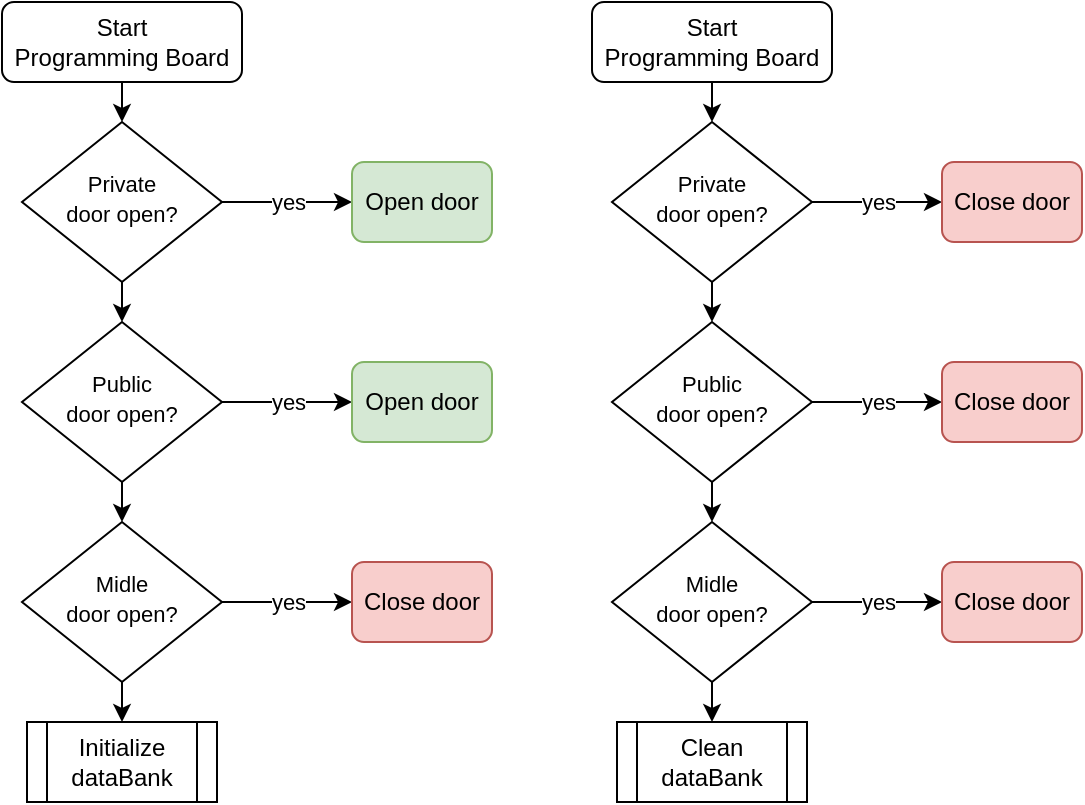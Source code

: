 <mxfile version="13.7.3" type="github" pages="5">
  <diagram id="C5RBs43oDa-KdzZeNtuy" name="Start / Stop">
    <mxGraphModel dx="1038" dy="548" grid="1" gridSize="10" guides="1" tooltips="1" connect="1" arrows="1" fold="1" page="1" pageScale="1" pageWidth="827" pageHeight="1169" math="0" shadow="0">
      <root>
        <mxCell id="WIyWlLk6GJQsqaUBKTNV-0" />
        <mxCell id="WIyWlLk6GJQsqaUBKTNV-1" parent="WIyWlLk6GJQsqaUBKTNV-0" />
        <mxCell id="jEPwtFdnwT9SRcF0j8tt-13" style="edgeStyle=orthogonalEdgeStyle;rounded=0;orthogonalLoop=1;jettySize=auto;html=1;exitX=0.5;exitY=1;exitDx=0;exitDy=0;entryX=0.5;entryY=0;entryDx=0;entryDy=0;" edge="1" parent="WIyWlLk6GJQsqaUBKTNV-1" source="jEPwtFdnwT9SRcF0j8tt-1" target="jEPwtFdnwT9SRcF0j8tt-2">
          <mxGeometry relative="1" as="geometry" />
        </mxCell>
        <mxCell id="jEPwtFdnwT9SRcF0j8tt-1" value="Start&lt;br&gt;Programming Board" style="rounded=1;whiteSpace=wrap;html=1;fontSize=12;glass=0;strokeWidth=1;shadow=0;" vertex="1" parent="WIyWlLk6GJQsqaUBKTNV-1">
          <mxGeometry x="65" y="30" width="120" height="40" as="geometry" />
        </mxCell>
        <mxCell id="jEPwtFdnwT9SRcF0j8tt-10" value="yes" style="edgeStyle=orthogonalEdgeStyle;rounded=0;orthogonalLoop=1;jettySize=auto;html=1;exitX=1;exitY=0.5;exitDx=0;exitDy=0;entryX=0;entryY=0.5;entryDx=0;entryDy=0;" edge="1" parent="WIyWlLk6GJQsqaUBKTNV-1" source="jEPwtFdnwT9SRcF0j8tt-2" target="jEPwtFdnwT9SRcF0j8tt-6">
          <mxGeometry relative="1" as="geometry" />
        </mxCell>
        <mxCell id="jEPwtFdnwT9SRcF0j8tt-14" style="edgeStyle=orthogonalEdgeStyle;rounded=0;orthogonalLoop=1;jettySize=auto;html=1;exitX=0.5;exitY=1;exitDx=0;exitDy=0;entryX=0.5;entryY=0;entryDx=0;entryDy=0;" edge="1" parent="WIyWlLk6GJQsqaUBKTNV-1" source="jEPwtFdnwT9SRcF0j8tt-2" target="jEPwtFdnwT9SRcF0j8tt-3">
          <mxGeometry relative="1" as="geometry" />
        </mxCell>
        <mxCell id="jEPwtFdnwT9SRcF0j8tt-2" value="&lt;font style=&quot;font-size: 11px&quot;&gt;Private&lt;br&gt;door open?&lt;/font&gt;" style="rhombus;whiteSpace=wrap;html=1;shadow=0;fontFamily=Helvetica;fontSize=12;align=center;strokeWidth=1;spacing=6;spacingTop=-4;" vertex="1" parent="WIyWlLk6GJQsqaUBKTNV-1">
          <mxGeometry x="75" y="90" width="100" height="80" as="geometry" />
        </mxCell>
        <mxCell id="jEPwtFdnwT9SRcF0j8tt-11" value="yes" style="edgeStyle=orthogonalEdgeStyle;rounded=0;orthogonalLoop=1;jettySize=auto;html=1;exitX=1;exitY=0.5;exitDx=0;exitDy=0;entryX=0;entryY=0.5;entryDx=0;entryDy=0;" edge="1" parent="WIyWlLk6GJQsqaUBKTNV-1" source="jEPwtFdnwT9SRcF0j8tt-3" target="jEPwtFdnwT9SRcF0j8tt-7">
          <mxGeometry relative="1" as="geometry" />
        </mxCell>
        <mxCell id="jEPwtFdnwT9SRcF0j8tt-15" style="edgeStyle=orthogonalEdgeStyle;rounded=0;orthogonalLoop=1;jettySize=auto;html=1;exitX=0.5;exitY=1;exitDx=0;exitDy=0;entryX=0.5;entryY=0;entryDx=0;entryDy=0;" edge="1" parent="WIyWlLk6GJQsqaUBKTNV-1" source="jEPwtFdnwT9SRcF0j8tt-3" target="jEPwtFdnwT9SRcF0j8tt-4">
          <mxGeometry relative="1" as="geometry" />
        </mxCell>
        <mxCell id="jEPwtFdnwT9SRcF0j8tt-3" value="&lt;font style=&quot;font-size: 11px&quot;&gt;Public&lt;br&gt;door open?&lt;/font&gt;" style="rhombus;whiteSpace=wrap;html=1;shadow=0;fontFamily=Helvetica;fontSize=12;align=center;strokeWidth=1;spacing=6;spacingTop=-4;" vertex="1" parent="WIyWlLk6GJQsqaUBKTNV-1">
          <mxGeometry x="75" y="190" width="100" height="80" as="geometry" />
        </mxCell>
        <mxCell id="jEPwtFdnwT9SRcF0j8tt-12" value="yes" style="edgeStyle=orthogonalEdgeStyle;rounded=0;orthogonalLoop=1;jettySize=auto;html=1;exitX=1;exitY=0.5;exitDx=0;exitDy=0;entryX=0;entryY=0.5;entryDx=0;entryDy=0;" edge="1" parent="WIyWlLk6GJQsqaUBKTNV-1" source="jEPwtFdnwT9SRcF0j8tt-4" target="jEPwtFdnwT9SRcF0j8tt-8">
          <mxGeometry relative="1" as="geometry" />
        </mxCell>
        <mxCell id="WcSn6uXNdT3VCejYM9_C-2" style="edgeStyle=orthogonalEdgeStyle;rounded=0;orthogonalLoop=1;jettySize=auto;html=1;exitX=0.5;exitY=1;exitDx=0;exitDy=0;entryX=0.5;entryY=0;entryDx=0;entryDy=0;" edge="1" parent="WIyWlLk6GJQsqaUBKTNV-1" source="jEPwtFdnwT9SRcF0j8tt-4" target="WcSn6uXNdT3VCejYM9_C-1">
          <mxGeometry relative="1" as="geometry" />
        </mxCell>
        <mxCell id="jEPwtFdnwT9SRcF0j8tt-4" value="&lt;font style=&quot;font-size: 11px&quot;&gt;Midle&lt;br&gt;door open?&lt;/font&gt;" style="rhombus;whiteSpace=wrap;html=1;shadow=0;fontFamily=Helvetica;fontSize=12;align=center;strokeWidth=1;spacing=6;spacingTop=-4;" vertex="1" parent="WIyWlLk6GJQsqaUBKTNV-1">
          <mxGeometry x="75" y="290" width="100" height="80" as="geometry" />
        </mxCell>
        <mxCell id="jEPwtFdnwT9SRcF0j8tt-6" value="Open door" style="rounded=1;whiteSpace=wrap;html=1;fontSize=12;glass=0;strokeWidth=1;shadow=0;fillColor=#d5e8d4;strokeColor=#82b366;" vertex="1" parent="WIyWlLk6GJQsqaUBKTNV-1">
          <mxGeometry x="240" y="110" width="70" height="40" as="geometry" />
        </mxCell>
        <mxCell id="jEPwtFdnwT9SRcF0j8tt-7" value="Open door" style="rounded=1;whiteSpace=wrap;html=1;fontSize=12;glass=0;strokeWidth=1;shadow=0;fillColor=#d5e8d4;strokeColor=#82b366;" vertex="1" parent="WIyWlLk6GJQsqaUBKTNV-1">
          <mxGeometry x="240" y="210" width="70" height="40" as="geometry" />
        </mxCell>
        <mxCell id="jEPwtFdnwT9SRcF0j8tt-8" value="Close door" style="rounded=1;whiteSpace=wrap;html=1;fontSize=12;glass=0;strokeWidth=1;shadow=0;fillColor=#f8cecc;strokeColor=#b85450;" vertex="1" parent="WIyWlLk6GJQsqaUBKTNV-1">
          <mxGeometry x="240" y="310" width="70" height="40" as="geometry" />
        </mxCell>
        <mxCell id="WcSn6uXNdT3VCejYM9_C-1" value="Initialize dataBank" style="shape=process;whiteSpace=wrap;html=1;backgroundOutline=1;" vertex="1" parent="WIyWlLk6GJQsqaUBKTNV-1">
          <mxGeometry x="77.5" y="390" width="95" height="40" as="geometry" />
        </mxCell>
        <mxCell id="Z-suCwJbQ7CmfizDYJCA-0" style="edgeStyle=orthogonalEdgeStyle;rounded=0;orthogonalLoop=1;jettySize=auto;html=1;exitX=0.5;exitY=1;exitDx=0;exitDy=0;entryX=0.5;entryY=0;entryDx=0;entryDy=0;" edge="1" parent="WIyWlLk6GJQsqaUBKTNV-1" source="Z-suCwJbQ7CmfizDYJCA-1" target="Z-suCwJbQ7CmfizDYJCA-4">
          <mxGeometry relative="1" as="geometry" />
        </mxCell>
        <mxCell id="Z-suCwJbQ7CmfizDYJCA-1" value="Start&lt;br&gt;Programming Board" style="rounded=1;whiteSpace=wrap;html=1;fontSize=12;glass=0;strokeWidth=1;shadow=0;" vertex="1" parent="WIyWlLk6GJQsqaUBKTNV-1">
          <mxGeometry x="360" y="30" width="120" height="40" as="geometry" />
        </mxCell>
        <mxCell id="Z-suCwJbQ7CmfizDYJCA-2" value="yes" style="edgeStyle=orthogonalEdgeStyle;rounded=0;orthogonalLoop=1;jettySize=auto;html=1;exitX=1;exitY=0.5;exitDx=0;exitDy=0;entryX=0;entryY=0.5;entryDx=0;entryDy=0;" edge="1" parent="WIyWlLk6GJQsqaUBKTNV-1" source="Z-suCwJbQ7CmfizDYJCA-4" target="Z-suCwJbQ7CmfizDYJCA-10">
          <mxGeometry relative="1" as="geometry" />
        </mxCell>
        <mxCell id="Z-suCwJbQ7CmfizDYJCA-3" style="edgeStyle=orthogonalEdgeStyle;rounded=0;orthogonalLoop=1;jettySize=auto;html=1;exitX=0.5;exitY=1;exitDx=0;exitDy=0;entryX=0.5;entryY=0;entryDx=0;entryDy=0;" edge="1" parent="WIyWlLk6GJQsqaUBKTNV-1" source="Z-suCwJbQ7CmfizDYJCA-4" target="Z-suCwJbQ7CmfizDYJCA-7">
          <mxGeometry relative="1" as="geometry" />
        </mxCell>
        <mxCell id="Z-suCwJbQ7CmfizDYJCA-4" value="&lt;font style=&quot;font-size: 11px&quot;&gt;Private&lt;br&gt;door open?&lt;/font&gt;" style="rhombus;whiteSpace=wrap;html=1;shadow=0;fontFamily=Helvetica;fontSize=12;align=center;strokeWidth=1;spacing=6;spacingTop=-4;" vertex="1" parent="WIyWlLk6GJQsqaUBKTNV-1">
          <mxGeometry x="370" y="90" width="100" height="80" as="geometry" />
        </mxCell>
        <mxCell id="Z-suCwJbQ7CmfizDYJCA-5" value="yes" style="edgeStyle=orthogonalEdgeStyle;rounded=0;orthogonalLoop=1;jettySize=auto;html=1;exitX=1;exitY=0.5;exitDx=0;exitDy=0;entryX=0;entryY=0.5;entryDx=0;entryDy=0;" edge="1" parent="WIyWlLk6GJQsqaUBKTNV-1" source="Z-suCwJbQ7CmfizDYJCA-7" target="Z-suCwJbQ7CmfizDYJCA-11">
          <mxGeometry relative="1" as="geometry" />
        </mxCell>
        <mxCell id="Z-suCwJbQ7CmfizDYJCA-6" style="edgeStyle=orthogonalEdgeStyle;rounded=0;orthogonalLoop=1;jettySize=auto;html=1;exitX=0.5;exitY=1;exitDx=0;exitDy=0;entryX=0.5;entryY=0;entryDx=0;entryDy=0;" edge="1" parent="WIyWlLk6GJQsqaUBKTNV-1" source="Z-suCwJbQ7CmfizDYJCA-7" target="Z-suCwJbQ7CmfizDYJCA-9">
          <mxGeometry relative="1" as="geometry" />
        </mxCell>
        <mxCell id="Z-suCwJbQ7CmfizDYJCA-7" value="&lt;font style=&quot;font-size: 11px&quot;&gt;Public&lt;br&gt;door open?&lt;/font&gt;" style="rhombus;whiteSpace=wrap;html=1;shadow=0;fontFamily=Helvetica;fontSize=12;align=center;strokeWidth=1;spacing=6;spacingTop=-4;" vertex="1" parent="WIyWlLk6GJQsqaUBKTNV-1">
          <mxGeometry x="370" y="190" width="100" height="80" as="geometry" />
        </mxCell>
        <mxCell id="Z-suCwJbQ7CmfizDYJCA-8" value="yes" style="edgeStyle=orthogonalEdgeStyle;rounded=0;orthogonalLoop=1;jettySize=auto;html=1;exitX=1;exitY=0.5;exitDx=0;exitDy=0;entryX=0;entryY=0.5;entryDx=0;entryDy=0;" edge="1" parent="WIyWlLk6GJQsqaUBKTNV-1" source="Z-suCwJbQ7CmfizDYJCA-9" target="Z-suCwJbQ7CmfizDYJCA-12">
          <mxGeometry relative="1" as="geometry" />
        </mxCell>
        <mxCell id="Z-suCwJbQ7CmfizDYJCA-14" style="edgeStyle=orthogonalEdgeStyle;rounded=0;orthogonalLoop=1;jettySize=auto;html=1;exitX=0.5;exitY=1;exitDx=0;exitDy=0;entryX=0.5;entryY=0;entryDx=0;entryDy=0;" edge="1" parent="WIyWlLk6GJQsqaUBKTNV-1" source="Z-suCwJbQ7CmfizDYJCA-9" target="Z-suCwJbQ7CmfizDYJCA-13">
          <mxGeometry relative="1" as="geometry" />
        </mxCell>
        <mxCell id="Z-suCwJbQ7CmfizDYJCA-9" value="&lt;font style=&quot;font-size: 11px&quot;&gt;Midle&lt;br&gt;door open?&lt;/font&gt;" style="rhombus;whiteSpace=wrap;html=1;shadow=0;fontFamily=Helvetica;fontSize=12;align=center;strokeWidth=1;spacing=6;spacingTop=-4;" vertex="1" parent="WIyWlLk6GJQsqaUBKTNV-1">
          <mxGeometry x="370" y="290" width="100" height="80" as="geometry" />
        </mxCell>
        <mxCell id="Z-suCwJbQ7CmfizDYJCA-10" value="Close door" style="rounded=1;whiteSpace=wrap;html=1;fontSize=12;glass=0;strokeWidth=1;shadow=0;fillColor=#f8cecc;strokeColor=#b85450;" vertex="1" parent="WIyWlLk6GJQsqaUBKTNV-1">
          <mxGeometry x="535" y="110" width="70" height="40" as="geometry" />
        </mxCell>
        <mxCell id="Z-suCwJbQ7CmfizDYJCA-11" value="Close door" style="rounded=1;whiteSpace=wrap;html=1;fontSize=12;glass=0;strokeWidth=1;shadow=0;fillColor=#f8cecc;strokeColor=#b85450;" vertex="1" parent="WIyWlLk6GJQsqaUBKTNV-1">
          <mxGeometry x="535" y="210" width="70" height="40" as="geometry" />
        </mxCell>
        <mxCell id="Z-suCwJbQ7CmfizDYJCA-12" value="Close door" style="rounded=1;whiteSpace=wrap;html=1;fontSize=12;glass=0;strokeWidth=1;shadow=0;fillColor=#f8cecc;strokeColor=#b85450;" vertex="1" parent="WIyWlLk6GJQsqaUBKTNV-1">
          <mxGeometry x="535" y="310" width="70" height="40" as="geometry" />
        </mxCell>
        <mxCell id="Z-suCwJbQ7CmfizDYJCA-13" value="Clean&lt;br&gt;dataBank" style="shape=process;whiteSpace=wrap;html=1;backgroundOutline=1;" vertex="1" parent="WIyWlLk6GJQsqaUBKTNV-1">
          <mxGeometry x="372.5" y="390" width="95" height="40" as="geometry" />
        </mxCell>
      </root>
    </mxGraphModel>
  </diagram>
  <diagram id="rQt64_oms9wYY00uU8ld" name="Initialize dataBank">
    <mxGraphModel dx="1038" dy="548" grid="1" gridSize="10" guides="1" tooltips="1" connect="1" arrows="1" fold="1" page="1" pageScale="1" pageWidth="850" pageHeight="1100" math="0" shadow="0">
      <root>
        <mxCell id="Njd7PY-EI0q73ki9U6ga-0" />
        <mxCell id="Njd7PY-EI0q73ki9U6ga-1" parent="Njd7PY-EI0q73ki9U6ga-0" />
        <mxCell id="Dgmd3wexD-b_6MGQ-cHy-0" style="edgeStyle=orthogonalEdgeStyle;rounded=0;orthogonalLoop=1;jettySize=auto;html=1;exitX=0.5;exitY=1;exitDx=0;exitDy=0;entryX=0.5;entryY=0;entryDx=0;entryDy=0;" edge="1" parent="Njd7PY-EI0q73ki9U6ga-1" source="Dgmd3wexD-b_6MGQ-cHy-1" target="Dgmd3wexD-b_6MGQ-cHy-3">
          <mxGeometry relative="1" as="geometry" />
        </mxCell>
        <mxCell id="Dgmd3wexD-b_6MGQ-cHy-1" value="Start&lt;br&gt;Initialize dataBank" style="rounded=1;whiteSpace=wrap;html=1;fontSize=12;glass=0;strokeWidth=1;shadow=0;" vertex="1" parent="Njd7PY-EI0q73ki9U6ga-1">
          <mxGeometry x="82.5" y="30" width="120" height="40" as="geometry" />
        </mxCell>
        <mxCell id="Dgmd3wexD-b_6MGQ-cHy-2" value="no" style="edgeStyle=orthogonalEdgeStyle;rounded=0;orthogonalLoop=1;jettySize=auto;html=1;exitX=1;exitY=0.5;exitDx=0;exitDy=0;entryX=0;entryY=0.5;entryDx=0;entryDy=0;" edge="1" parent="Njd7PY-EI0q73ki9U6ga-1" source="Dgmd3wexD-b_6MGQ-cHy-3" target="Dgmd3wexD-b_6MGQ-cHy-4">
          <mxGeometry relative="1" as="geometry" />
        </mxCell>
        <mxCell id="Dgmd3wexD-b_6MGQ-cHy-11" style="edgeStyle=orthogonalEdgeStyle;rounded=0;orthogonalLoop=1;jettySize=auto;html=1;exitX=0.5;exitY=1;exitDx=0;exitDy=0;entryX=0.5;entryY=0;entryDx=0;entryDy=0;" edge="1" parent="Njd7PY-EI0q73ki9U6ga-1" source="Dgmd3wexD-b_6MGQ-cHy-3" target="Dgmd3wexD-b_6MGQ-cHy-6">
          <mxGeometry relative="1" as="geometry" />
        </mxCell>
        <mxCell id="Dgmd3wexD-b_6MGQ-cHy-3" value="&lt;span style=&quot;font-size: 11px&quot;&gt;publicAirlockPlayer&lt;br&gt;&lt;/span&gt;table exist ?" style="rhombus;whiteSpace=wrap;html=1;shadow=0;fontFamily=Helvetica;fontSize=12;align=center;strokeWidth=1;spacing=6;spacingTop=-4;" vertex="1" parent="Njd7PY-EI0q73ki9U6ga-1">
          <mxGeometry x="75" y="100" width="135" height="80" as="geometry" />
        </mxCell>
        <mxCell id="Dgmd3wexD-b_6MGQ-cHy-4" value="Create&amp;nbsp;publicAirlockPlayer table" style="rounded=1;whiteSpace=wrap;html=1;fontSize=12;glass=0;strokeWidth=1;shadow=0;fillColor=#d5e8d4;strokeColor=#82b366;" vertex="1" parent="Njd7PY-EI0q73ki9U6ga-1">
          <mxGeometry x="280" y="120" width="190" height="40" as="geometry" />
        </mxCell>
        <mxCell id="Dgmd3wexD-b_6MGQ-cHy-5" value="no" style="edgeStyle=orthogonalEdgeStyle;rounded=0;orthogonalLoop=1;jettySize=auto;html=1;exitX=1;exitY=0.5;exitDx=0;exitDy=0;entryX=0;entryY=0.5;entryDx=0;entryDy=0;" edge="1" parent="Njd7PY-EI0q73ki9U6ga-1" source="Dgmd3wexD-b_6MGQ-cHy-6" target="Dgmd3wexD-b_6MGQ-cHy-7">
          <mxGeometry relative="1" as="geometry" />
        </mxCell>
        <mxCell id="Dgmd3wexD-b_6MGQ-cHy-12" style="edgeStyle=orthogonalEdgeStyle;rounded=0;orthogonalLoop=1;jettySize=auto;html=1;exitX=0.5;exitY=1;exitDx=0;exitDy=0;entryX=0.5;entryY=0;entryDx=0;entryDy=0;" edge="1" parent="Njd7PY-EI0q73ki9U6ga-1" source="Dgmd3wexD-b_6MGQ-cHy-6" target="Dgmd3wexD-b_6MGQ-cHy-8">
          <mxGeometry relative="1" as="geometry" />
        </mxCell>
        <mxCell id="Dgmd3wexD-b_6MGQ-cHy-6" value="&lt;span style=&quot;font-size: 11px&quot;&gt;privateAirlockPlayer&lt;br&gt;&lt;/span&gt;table exist ?" style="rhombus;whiteSpace=wrap;html=1;shadow=0;fontFamily=Helvetica;fontSize=12;align=center;strokeWidth=1;spacing=6;spacingTop=-4;" vertex="1" parent="Njd7PY-EI0q73ki9U6ga-1">
          <mxGeometry x="75" y="200" width="135" height="80" as="geometry" />
        </mxCell>
        <mxCell id="Dgmd3wexD-b_6MGQ-cHy-7" value="Create&amp;nbsp;privateAirlockPlayer table" style="rounded=1;whiteSpace=wrap;html=1;fontSize=12;glass=0;strokeWidth=1;shadow=0;fillColor=#d5e8d4;strokeColor=#82b366;" vertex="1" parent="Njd7PY-EI0q73ki9U6ga-1">
          <mxGeometry x="280" y="220" width="190" height="40" as="geometry" />
        </mxCell>
        <mxCell id="Dgmd3wexD-b_6MGQ-cHy-10" value="no" style="edgeStyle=orthogonalEdgeStyle;rounded=0;orthogonalLoop=1;jettySize=auto;html=1;exitX=1;exitY=0.5;exitDx=0;exitDy=0;" edge="1" parent="Njd7PY-EI0q73ki9U6ga-1" source="Dgmd3wexD-b_6MGQ-cHy-8" target="Dgmd3wexD-b_6MGQ-cHy-9">
          <mxGeometry relative="1" as="geometry" />
        </mxCell>
        <mxCell id="Dgmd3wexD-b_6MGQ-cHy-8" value="&lt;span style=&quot;font-size: 11px&quot;&gt;authorizedPlayer&lt;br&gt;&lt;/span&gt;table exist ?" style="rhombus;whiteSpace=wrap;html=1;shadow=0;fontFamily=Helvetica;fontSize=12;align=center;strokeWidth=1;spacing=6;spacingTop=-4;" vertex="1" parent="Njd7PY-EI0q73ki9U6ga-1">
          <mxGeometry x="75" y="300" width="135" height="80" as="geometry" />
        </mxCell>
        <mxCell id="Dgmd3wexD-b_6MGQ-cHy-9" value="Create&amp;nbsp;&lt;span style=&quot;font-size: 11px&quot;&gt;authorizedPlayer&amp;nbsp;&lt;/span&gt;table" style="rounded=1;whiteSpace=wrap;html=1;fontSize=12;glass=0;strokeWidth=1;shadow=0;fillColor=#d5e8d4;strokeColor=#82b366;" vertex="1" parent="Njd7PY-EI0q73ki9U6ga-1">
          <mxGeometry x="280" y="320" width="190" height="40" as="geometry" />
        </mxCell>
      </root>
    </mxGraphModel>
  </diagram>
  <diagram id="IF0mQ-LuV1Tpjcg1SQC_" name="Clean dataBank">
    <mxGraphModel dx="1038" dy="548" grid="1" gridSize="10" guides="1" tooltips="1" connect="1" arrows="1" fold="1" page="1" pageScale="1" pageWidth="850" pageHeight="1100" math="0" shadow="0">
      <root>
        <mxCell id="nWARyGKw-XiWnQ_imV8j-0" />
        <mxCell id="nWARyGKw-XiWnQ_imV8j-1" parent="nWARyGKw-XiWnQ_imV8j-0" />
        <mxCell id="3AGB_vzgTLa2qWPNHoHQ-0" value="Start&lt;br&gt;clean dataBank" style="rounded=1;whiteSpace=wrap;html=1;fontSize=12;glass=0;strokeWidth=1;shadow=0;" vertex="1" parent="nWARyGKw-XiWnQ_imV8j-1">
          <mxGeometry x="82.5" y="30" width="120" height="40" as="geometry" />
        </mxCell>
      </root>
    </mxGraphModel>
  </diagram>
  <diagram id="JoOrTzSdZAA-jJpKlGrJ" name="Enter Event">
    <mxGraphModel dx="1038" dy="548" grid="1" gridSize="10" guides="1" tooltips="1" connect="1" arrows="1" fold="1" page="1" pageScale="1" pageWidth="850" pageHeight="1100" math="0" shadow="0">
      <root>
        <mxCell id="kcCqXkzCqeFxSjuHiJ_i-0" />
        <mxCell id="kcCqXkzCqeFxSjuHiJ_i-1" parent="kcCqXkzCqeFxSjuHiJ_i-0" />
        <mxCell id="O1378wzvG6jis6ytJI1n-5" style="edgeStyle=orthogonalEdgeStyle;rounded=0;orthogonalLoop=1;jettySize=auto;html=1;exitX=0.5;exitY=1;exitDx=0;exitDy=0;entryX=0.5;entryY=0;entryDx=0;entryDy=0;" edge="1" parent="kcCqXkzCqeFxSjuHiJ_i-1" source="ouCwYKBbwuouym_8MA_f-0" target="1KSWV5fCrwemouwUN_5a-0">
          <mxGeometry relative="1" as="geometry" />
        </mxCell>
        <mxCell id="ouCwYKBbwuouym_8MA_f-0" value="Start&lt;br&gt;Detector Event" style="rounded=1;whiteSpace=wrap;html=1;fontSize=12;glass=0;strokeWidth=1;shadow=0;" vertex="1" parent="kcCqXkzCqeFxSjuHiJ_i-1">
          <mxGeometry x="200" y="50" width="120" height="40" as="geometry" />
        </mxCell>
        <mxCell id="O1378wzvG6jis6ytJI1n-3" style="edgeStyle=orthogonalEdgeStyle;rounded=0;orthogonalLoop=1;jettySize=auto;html=1;exitX=0;exitY=0.5;exitDx=0;exitDy=0;" edge="1" parent="kcCqXkzCqeFxSjuHiJ_i-1" source="1KSWV5fCrwemouwUN_5a-0" target="O1378wzvG6jis6ytJI1n-1">
          <mxGeometry relative="1" as="geometry" />
        </mxCell>
        <mxCell id="O1378wzvG6jis6ytJI1n-4" value="Enter" style="edgeStyle=orthogonalEdgeStyle;rounded=0;orthogonalLoop=1;jettySize=auto;html=1;exitX=1;exitY=0.5;exitDx=0;exitDy=0;entryX=0;entryY=0.5;entryDx=0;entryDy=0;" edge="1" parent="kcCqXkzCqeFxSjuHiJ_i-1" source="1KSWV5fCrwemouwUN_5a-0" target="O1378wzvG6jis6ytJI1n-0">
          <mxGeometry x="0.333" y="10" relative="1" as="geometry">
            <mxPoint as="offset" />
          </mxGeometry>
        </mxCell>
        <mxCell id="O1378wzvG6jis6ytJI1n-6" value="Leave" style="edgeStyle=orthogonalEdgeStyle;rounded=0;orthogonalLoop=1;jettySize=auto;html=1;" edge="1" parent="kcCqXkzCqeFxSjuHiJ_i-1" source="1KSWV5fCrwemouwUN_5a-0" target="O1378wzvG6jis6ytJI1n-1">
          <mxGeometry x="0.333" y="-10" relative="1" as="geometry">
            <mxPoint as="offset" />
          </mxGeometry>
        </mxCell>
        <mxCell id="1KSWV5fCrwemouwUN_5a-0" value="Type" style="rhombus;whiteSpace=wrap;html=1;" vertex="1" parent="kcCqXkzCqeFxSjuHiJ_i-1">
          <mxGeometry x="220" y="130" width="80" height="80" as="geometry" />
        </mxCell>
        <mxCell id="O1378wzvG6jis6ytJI1n-10" style="edgeStyle=orthogonalEdgeStyle;rounded=0;orthogonalLoop=1;jettySize=auto;html=1;exitX=0.5;exitY=1;exitDx=0;exitDy=0;entryX=0.5;entryY=0;entryDx=0;entryDy=0;" edge="1" parent="kcCqXkzCqeFxSjuHiJ_i-1" source="O1378wzvG6jis6ytJI1n-0" target="O1378wzvG6jis6ytJI1n-9">
          <mxGeometry relative="1" as="geometry" />
        </mxCell>
        <mxCell id="O1378wzvG6jis6ytJI1n-0" value="Add airlock player" style="shape=process;whiteSpace=wrap;html=1;backgroundOutline=1;" vertex="1" parent="kcCqXkzCqeFxSjuHiJ_i-1">
          <mxGeometry x="360" y="150" width="100" height="40" as="geometry" />
        </mxCell>
        <mxCell id="O1378wzvG6jis6ytJI1n-1" value="Remove airlock player" style="shape=process;whiteSpace=wrap;html=1;backgroundOutline=1;" vertex="1" parent="kcCqXkzCqeFxSjuHiJ_i-1">
          <mxGeometry x="60" y="150" width="100" height="40" as="geometry" />
        </mxCell>
        <mxCell id="O1378wzvG6jis6ytJI1n-9" value="Run public process" style="shape=process;whiteSpace=wrap;html=1;backgroundOutline=1;" vertex="1" parent="kcCqXkzCqeFxSjuHiJ_i-1">
          <mxGeometry x="360" y="250" width="100" height="40" as="geometry" />
        </mxCell>
      </root>
    </mxGraphModel>
  </diagram>
  <diagram id="AIMyiEmrp1AALiO4rSiN" name="Public Process">
    <mxGraphModel dx="1038" dy="548" grid="1" gridSize="10" guides="1" tooltips="1" connect="1" arrows="1" fold="1" page="1" pageScale="1" pageWidth="850" pageHeight="1100" math="0" shadow="0">
      <root>
        <mxCell id="ak3lI0ed5FuYyWWKIi4Z-0" />
        <mxCell id="ak3lI0ed5FuYyWWKIi4Z-1" parent="ak3lI0ed5FuYyWWKIi4Z-0" />
        <mxCell id="1ANdTERJNQsLqH8vp39T-14" style="edgeStyle=orthogonalEdgeStyle;rounded=0;orthogonalLoop=1;jettySize=auto;html=1;exitX=0.5;exitY=1;exitDx=0;exitDy=0;entryX=0.5;entryY=0;entryDx=0;entryDy=0;" edge="1" parent="ak3lI0ed5FuYyWWKIi4Z-1" source="1ANdTERJNQsLqH8vp39T-0" target="1ANdTERJNQsLqH8vp39T-1">
          <mxGeometry relative="1" as="geometry" />
        </mxCell>
        <mxCell id="1ANdTERJNQsLqH8vp39T-0" value="Start&lt;br&gt;Public Process&amp;nbsp;&lt;br&gt;Step 01" style="rounded=1;whiteSpace=wrap;html=1;fontSize=12;glass=0;strokeWidth=1;shadow=0;" vertex="1" parent="ak3lI0ed5FuYyWWKIi4Z-1">
          <mxGeometry x="100" y="90" width="120" height="50" as="geometry" />
        </mxCell>
        <mxCell id="1ANdTERJNQsLqH8vp39T-4" value="&amp;gt; 1" style="edgeStyle=orthogonalEdgeStyle;rounded=0;orthogonalLoop=1;jettySize=auto;html=1;exitX=1;exitY=0.5;exitDx=0;exitDy=0;" edge="1" parent="ak3lI0ed5FuYyWWKIi4Z-1" source="1ANdTERJNQsLqH8vp39T-1" target="1ANdTERJNQsLqH8vp39T-3">
          <mxGeometry relative="1" as="geometry" />
        </mxCell>
        <mxCell id="1ANdTERJNQsLqH8vp39T-7" value="= 1" style="edgeStyle=orthogonalEdgeStyle;rounded=0;orthogonalLoop=1;jettySize=auto;html=1;exitX=0.5;exitY=1;exitDx=0;exitDy=0;entryX=0.5;entryY=0;entryDx=0;entryDy=0;" edge="1" parent="ak3lI0ed5FuYyWWKIi4Z-1" source="1ANdTERJNQsLqH8vp39T-1" target="1ANdTERJNQsLqH8vp39T-2">
          <mxGeometry relative="1" as="geometry" />
        </mxCell>
        <mxCell id="1ANdTERJNQsLqH8vp39T-1" value="Public&lt;br&gt;airlock&lt;br&gt;count" style="rhombus;whiteSpace=wrap;html=1;" vertex="1" parent="ak3lI0ed5FuYyWWKIi4Z-1">
          <mxGeometry x="120" y="160" width="80" height="80" as="geometry" />
        </mxCell>
        <mxCell id="1ANdTERJNQsLqH8vp39T-6" value="&amp;gt; 1" style="edgeStyle=orthogonalEdgeStyle;rounded=0;orthogonalLoop=1;jettySize=auto;html=1;exitX=1;exitY=0.5;exitDx=0;exitDy=0;entryX=0;entryY=0.5;entryDx=0;entryDy=0;" edge="1" parent="ak3lI0ed5FuYyWWKIi4Z-1" source="1ANdTERJNQsLqH8vp39T-2" target="1ANdTERJNQsLqH8vp39T-5">
          <mxGeometry relative="1" as="geometry" />
        </mxCell>
        <mxCell id="1ANdTERJNQsLqH8vp39T-9" value="=1" style="edgeStyle=orthogonalEdgeStyle;rounded=0;orthogonalLoop=1;jettySize=auto;html=1;exitX=0.5;exitY=1;exitDx=0;exitDy=0;entryX=0.5;entryY=0;entryDx=0;entryDy=0;" edge="1" parent="ak3lI0ed5FuYyWWKIi4Z-1" source="1ANdTERJNQsLqH8vp39T-2" target="1ANdTERJNQsLqH8vp39T-8">
          <mxGeometry relative="1" as="geometry" />
        </mxCell>
        <mxCell id="1ANdTERJNQsLqH8vp39T-2" value="Private&lt;br&gt;airlock&lt;br&gt;count" style="rhombus;whiteSpace=wrap;html=1;" vertex="1" parent="ak3lI0ed5FuYyWWKIi4Z-1">
          <mxGeometry x="120" y="280" width="80" height="80" as="geometry" />
        </mxCell>
        <mxCell id="1ANdTERJNQsLqH8vp39T-3" value="Error" style="rounded=1;whiteSpace=wrap;html=1;fontSize=12;glass=0;strokeWidth=1;shadow=0;fillColor=#f8cecc;strokeColor=#b85450;" vertex="1" parent="ak3lI0ed5FuYyWWKIi4Z-1">
          <mxGeometry x="280" y="180" width="120" height="40" as="geometry" />
        </mxCell>
        <mxCell id="1ANdTERJNQsLqH8vp39T-5" value="Error" style="rounded=1;whiteSpace=wrap;html=1;fontSize=12;glass=0;strokeWidth=1;shadow=0;fillColor=#f8cecc;strokeColor=#b85450;" vertex="1" parent="ak3lI0ed5FuYyWWKIi4Z-1">
          <mxGeometry x="280" y="300" width="120" height="40" as="geometry" />
        </mxCell>
        <mxCell id="1ANdTERJNQsLqH8vp39T-11" value="no" style="edgeStyle=orthogonalEdgeStyle;rounded=0;orthogonalLoop=1;jettySize=auto;html=1;exitX=1;exitY=0.5;exitDx=0;exitDy=0;entryX=0;entryY=0.5;entryDx=0;entryDy=0;" edge="1" parent="ak3lI0ed5FuYyWWKIi4Z-1" source="1ANdTERJNQsLqH8vp39T-8" target="1ANdTERJNQsLqH8vp39T-10">
          <mxGeometry relative="1" as="geometry" />
        </mxCell>
        <mxCell id="1ANdTERJNQsLqH8vp39T-13" style="edgeStyle=orthogonalEdgeStyle;rounded=0;orthogonalLoop=1;jettySize=auto;html=1;exitX=0.5;exitY=1;exitDx=0;exitDy=0;entryX=0.5;entryY=0;entryDx=0;entryDy=0;" edge="1" parent="ak3lI0ed5FuYyWWKIi4Z-1" source="1ANdTERJNQsLqH8vp39T-8" target="1ANdTERJNQsLqH8vp39T-12">
          <mxGeometry relative="1" as="geometry" />
        </mxCell>
        <mxCell id="1ANdTERJNQsLqH8vp39T-8" value="Authorized&lt;br&gt;Player" style="rhombus;whiteSpace=wrap;html=1;" vertex="1" parent="ak3lI0ed5FuYyWWKIi4Z-1">
          <mxGeometry x="120" y="400" width="80" height="80" as="geometry" />
        </mxCell>
        <mxCell id="1ANdTERJNQsLqH8vp39T-10" value="Error" style="rounded=1;whiteSpace=wrap;html=1;fontSize=12;glass=0;strokeWidth=1;shadow=0;fillColor=#f8cecc;strokeColor=#b85450;" vertex="1" parent="ak3lI0ed5FuYyWWKIi4Z-1">
          <mxGeometry x="280" y="420" width="120" height="40" as="geometry" />
        </mxCell>
        <mxCell id="1ANdTERJNQsLqH8vp39T-12" value="Schedule Step02&lt;br&gt;with 2 seconds delai" style="shape=process;whiteSpace=wrap;html=1;backgroundOutline=1;" vertex="1" parent="ak3lI0ed5FuYyWWKIi4Z-1">
          <mxGeometry x="100" y="500" width="120" height="50" as="geometry" />
        </mxCell>
        <mxCell id="hm5vWF0TwHa6Rwv7X3fc-12" style="edgeStyle=orthogonalEdgeStyle;rounded=0;orthogonalLoop=1;jettySize=auto;html=1;exitX=0.5;exitY=1;exitDx=0;exitDy=0;entryX=0.5;entryY=0;entryDx=0;entryDy=0;" edge="1" parent="ak3lI0ed5FuYyWWKIi4Z-1" source="1ANdTERJNQsLqH8vp39T-15" target="1ANdTERJNQsLqH8vp39T-16">
          <mxGeometry relative="1" as="geometry" />
        </mxCell>
        <mxCell id="1ANdTERJNQsLqH8vp39T-15" value="Start&lt;br&gt;Public Process&amp;nbsp;&lt;br&gt;Step 02" style="rounded=1;whiteSpace=wrap;html=1;fontSize=12;glass=0;strokeWidth=1;shadow=0;" vertex="1" parent="ak3lI0ed5FuYyWWKIi4Z-1">
          <mxGeometry x="425" y="90" width="120" height="50" as="geometry" />
        </mxCell>
        <mxCell id="hm5vWF0TwHa6Rwv7X3fc-13" style="edgeStyle=orthogonalEdgeStyle;rounded=0;orthogonalLoop=1;jettySize=auto;html=1;exitX=0.5;exitY=1;exitDx=0;exitDy=0;entryX=0.5;entryY=0;entryDx=0;entryDy=0;" edge="1" parent="ak3lI0ed5FuYyWWKIi4Z-1" source="1ANdTERJNQsLqH8vp39T-16" target="hm5vWF0TwHa6Rwv7X3fc-0">
          <mxGeometry relative="1" as="geometry" />
        </mxCell>
        <mxCell id="1ANdTERJNQsLqH8vp39T-16" value="Close public door" style="rounded=0;whiteSpace=wrap;html=1;" vertex="1" parent="ak3lI0ed5FuYyWWKIi4Z-1">
          <mxGeometry x="425" y="170" width="120" height="30" as="geometry" />
        </mxCell>
        <mxCell id="hm5vWF0TwHa6Rwv7X3fc-14" style="edgeStyle=orthogonalEdgeStyle;rounded=0;orthogonalLoop=1;jettySize=auto;html=1;exitX=0.5;exitY=1;exitDx=0;exitDy=0;entryX=0.5;entryY=0;entryDx=0;entryDy=0;" edge="1" parent="ak3lI0ed5FuYyWWKIi4Z-1" source="hm5vWF0TwHa6Rwv7X3fc-0" target="hm5vWF0TwHa6Rwv7X3fc-3">
          <mxGeometry relative="1" as="geometry" />
        </mxCell>
        <mxCell id="hm5vWF0TwHa6Rwv7X3fc-0" value="Close private door" style="rounded=0;whiteSpace=wrap;html=1;" vertex="1" parent="ak3lI0ed5FuYyWWKIi4Z-1">
          <mxGeometry x="425" y="220" width="120" height="30" as="geometry" />
        </mxCell>
        <mxCell id="hm5vWF0TwHa6Rwv7X3fc-1" value="&amp;gt; 1" style="edgeStyle=orthogonalEdgeStyle;rounded=0;orthogonalLoop=1;jettySize=auto;html=1;exitX=1;exitY=0.5;exitDx=0;exitDy=0;" edge="1" parent="ak3lI0ed5FuYyWWKIi4Z-1" source="hm5vWF0TwHa6Rwv7X3fc-3" target="hm5vWF0TwHa6Rwv7X3fc-6">
          <mxGeometry relative="1" as="geometry" />
        </mxCell>
        <mxCell id="hm5vWF0TwHa6Rwv7X3fc-2" value="= 1" style="edgeStyle=orthogonalEdgeStyle;rounded=0;orthogonalLoop=1;jettySize=auto;html=1;exitX=0.5;exitY=1;exitDx=0;exitDy=0;entryX=0.5;entryY=0;entryDx=0;entryDy=0;" edge="1" parent="ak3lI0ed5FuYyWWKIi4Z-1" source="hm5vWF0TwHa6Rwv7X3fc-3" target="hm5vWF0TwHa6Rwv7X3fc-5">
          <mxGeometry relative="1" as="geometry" />
        </mxCell>
        <mxCell id="hm5vWF0TwHa6Rwv7X3fc-3" value="Public&lt;br&gt;airlock&lt;br&gt;count" style="rhombus;whiteSpace=wrap;html=1;" vertex="1" parent="ak3lI0ed5FuYyWWKIi4Z-1">
          <mxGeometry x="440" y="270" width="80" height="80" as="geometry" />
        </mxCell>
        <mxCell id="hm5vWF0TwHa6Rwv7X3fc-4" value="&amp;gt; 1" style="edgeStyle=orthogonalEdgeStyle;rounded=0;orthogonalLoop=1;jettySize=auto;html=1;exitX=1;exitY=0.5;exitDx=0;exitDy=0;entryX=0;entryY=0.5;entryDx=0;entryDy=0;" edge="1" parent="ak3lI0ed5FuYyWWKIi4Z-1" source="hm5vWF0TwHa6Rwv7X3fc-5" target="hm5vWF0TwHa6Rwv7X3fc-7">
          <mxGeometry relative="1" as="geometry" />
        </mxCell>
        <mxCell id="hm5vWF0TwHa6Rwv7X3fc-5" value="Private&lt;br&gt;airlock&lt;br&gt;count" style="rhombus;whiteSpace=wrap;html=1;" vertex="1" parent="ak3lI0ed5FuYyWWKIi4Z-1">
          <mxGeometry x="440" y="390" width="80" height="80" as="geometry" />
        </mxCell>
        <mxCell id="hm5vWF0TwHa6Rwv7X3fc-10" style="edgeStyle=orthogonalEdgeStyle;rounded=0;orthogonalLoop=1;jettySize=auto;html=1;exitX=0.5;exitY=1;exitDx=0;exitDy=0;entryX=0.5;entryY=0;entryDx=0;entryDy=0;" edge="1" parent="ak3lI0ed5FuYyWWKIi4Z-1" source="hm5vWF0TwHa6Rwv7X3fc-6" target="hm5vWF0TwHa6Rwv7X3fc-8">
          <mxGeometry relative="1" as="geometry" />
        </mxCell>
        <mxCell id="hm5vWF0TwHa6Rwv7X3fc-6" value="Error" style="rounded=1;whiteSpace=wrap;html=1;fontSize=12;glass=0;strokeWidth=1;shadow=0;fillColor=#f8cecc;strokeColor=#b85450;" vertex="1" parent="ak3lI0ed5FuYyWWKIi4Z-1">
          <mxGeometry x="600" y="290" width="120" height="40" as="geometry" />
        </mxCell>
        <mxCell id="hm5vWF0TwHa6Rwv7X3fc-11" style="edgeStyle=orthogonalEdgeStyle;rounded=0;orthogonalLoop=1;jettySize=auto;html=1;exitX=0.5;exitY=1;exitDx=0;exitDy=0;entryX=0.5;entryY=0;entryDx=0;entryDy=0;" edge="1" parent="ak3lI0ed5FuYyWWKIi4Z-1" source="hm5vWF0TwHa6Rwv7X3fc-7" target="hm5vWF0TwHa6Rwv7X3fc-9">
          <mxGeometry relative="1" as="geometry" />
        </mxCell>
        <mxCell id="hm5vWF0TwHa6Rwv7X3fc-7" value="Error" style="rounded=1;whiteSpace=wrap;html=1;fontSize=12;glass=0;strokeWidth=1;shadow=0;fillColor=#f8cecc;strokeColor=#b85450;" vertex="1" parent="ak3lI0ed5FuYyWWKIi4Z-1">
          <mxGeometry x="600" y="410" width="120" height="40" as="geometry" />
        </mxCell>
        <mxCell id="hm5vWF0TwHa6Rwv7X3fc-8" value="Open public door" style="rounded=0;whiteSpace=wrap;html=1;" vertex="1" parent="ak3lI0ed5FuYyWWKIi4Z-1">
          <mxGeometry x="600" y="350" width="120" height="30" as="geometry" />
        </mxCell>
        <mxCell id="hm5vWF0TwHa6Rwv7X3fc-9" value="Open private door" style="rounded=0;whiteSpace=wrap;html=1;" vertex="1" parent="ak3lI0ed5FuYyWWKIi4Z-1">
          <mxGeometry x="600" y="470" width="120" height="30" as="geometry" />
        </mxCell>
        <mxCell id="hm5vWF0TwHa6Rwv7X3fc-15" value="=1" style="edgeStyle=orthogonalEdgeStyle;rounded=0;orthogonalLoop=1;jettySize=auto;html=1;exitX=0.5;exitY=1;exitDx=0;exitDy=0;entryX=0.5;entryY=0;entryDx=0;entryDy=0;" edge="1" parent="ak3lI0ed5FuYyWWKIi4Z-1" target="hm5vWF0TwHa6Rwv7X3fc-17" source="hm5vWF0TwHa6Rwv7X3fc-5">
          <mxGeometry relative="1" as="geometry">
            <mxPoint x="480" y="500" as="sourcePoint" />
          </mxGeometry>
        </mxCell>
        <mxCell id="hm5vWF0TwHa6Rwv7X3fc-16" value="no" style="edgeStyle=orthogonalEdgeStyle;rounded=0;orthogonalLoop=1;jettySize=auto;html=1;exitX=1;exitY=0.5;exitDx=0;exitDy=0;entryX=0;entryY=0.5;entryDx=0;entryDy=0;" edge="1" parent="ak3lI0ed5FuYyWWKIi4Z-1" source="hm5vWF0TwHa6Rwv7X3fc-17" target="hm5vWF0TwHa6Rwv7X3fc-18">
          <mxGeometry relative="1" as="geometry" />
        </mxCell>
        <mxCell id="hm5vWF0TwHa6Rwv7X3fc-20" style="edgeStyle=orthogonalEdgeStyle;rounded=0;orthogonalLoop=1;jettySize=auto;html=1;exitX=0.5;exitY=1;exitDx=0;exitDy=0;entryX=0.5;entryY=0;entryDx=0;entryDy=0;" edge="1" parent="ak3lI0ed5FuYyWWKIi4Z-1" source="hm5vWF0TwHa6Rwv7X3fc-17" target="hm5vWF0TwHa6Rwv7X3fc-19">
          <mxGeometry relative="1" as="geometry" />
        </mxCell>
        <mxCell id="hm5vWF0TwHa6Rwv7X3fc-17" value="Authorized&lt;br&gt;Player" style="rhombus;whiteSpace=wrap;html=1;" vertex="1" parent="ak3lI0ed5FuYyWWKIi4Z-1">
          <mxGeometry x="440" y="500" width="80" height="80" as="geometry" />
        </mxCell>
        <mxCell id="hm5vWF0TwHa6Rwv7X3fc-18" value="Error" style="rounded=1;whiteSpace=wrap;html=1;fontSize=12;glass=0;strokeWidth=1;shadow=0;fillColor=#f8cecc;strokeColor=#b85450;" vertex="1" parent="ak3lI0ed5FuYyWWKIi4Z-1">
          <mxGeometry x="600" y="520" width="120" height="40" as="geometry" />
        </mxCell>
        <mxCell id="hm5vWF0TwHa6Rwv7X3fc-19" value="Open Midle door" style="rounded=0;whiteSpace=wrap;html=1;" vertex="1" parent="ak3lI0ed5FuYyWWKIi4Z-1">
          <mxGeometry x="420" y="600" width="120" height="30" as="geometry" />
        </mxCell>
      </root>
    </mxGraphModel>
  </diagram>
</mxfile>
